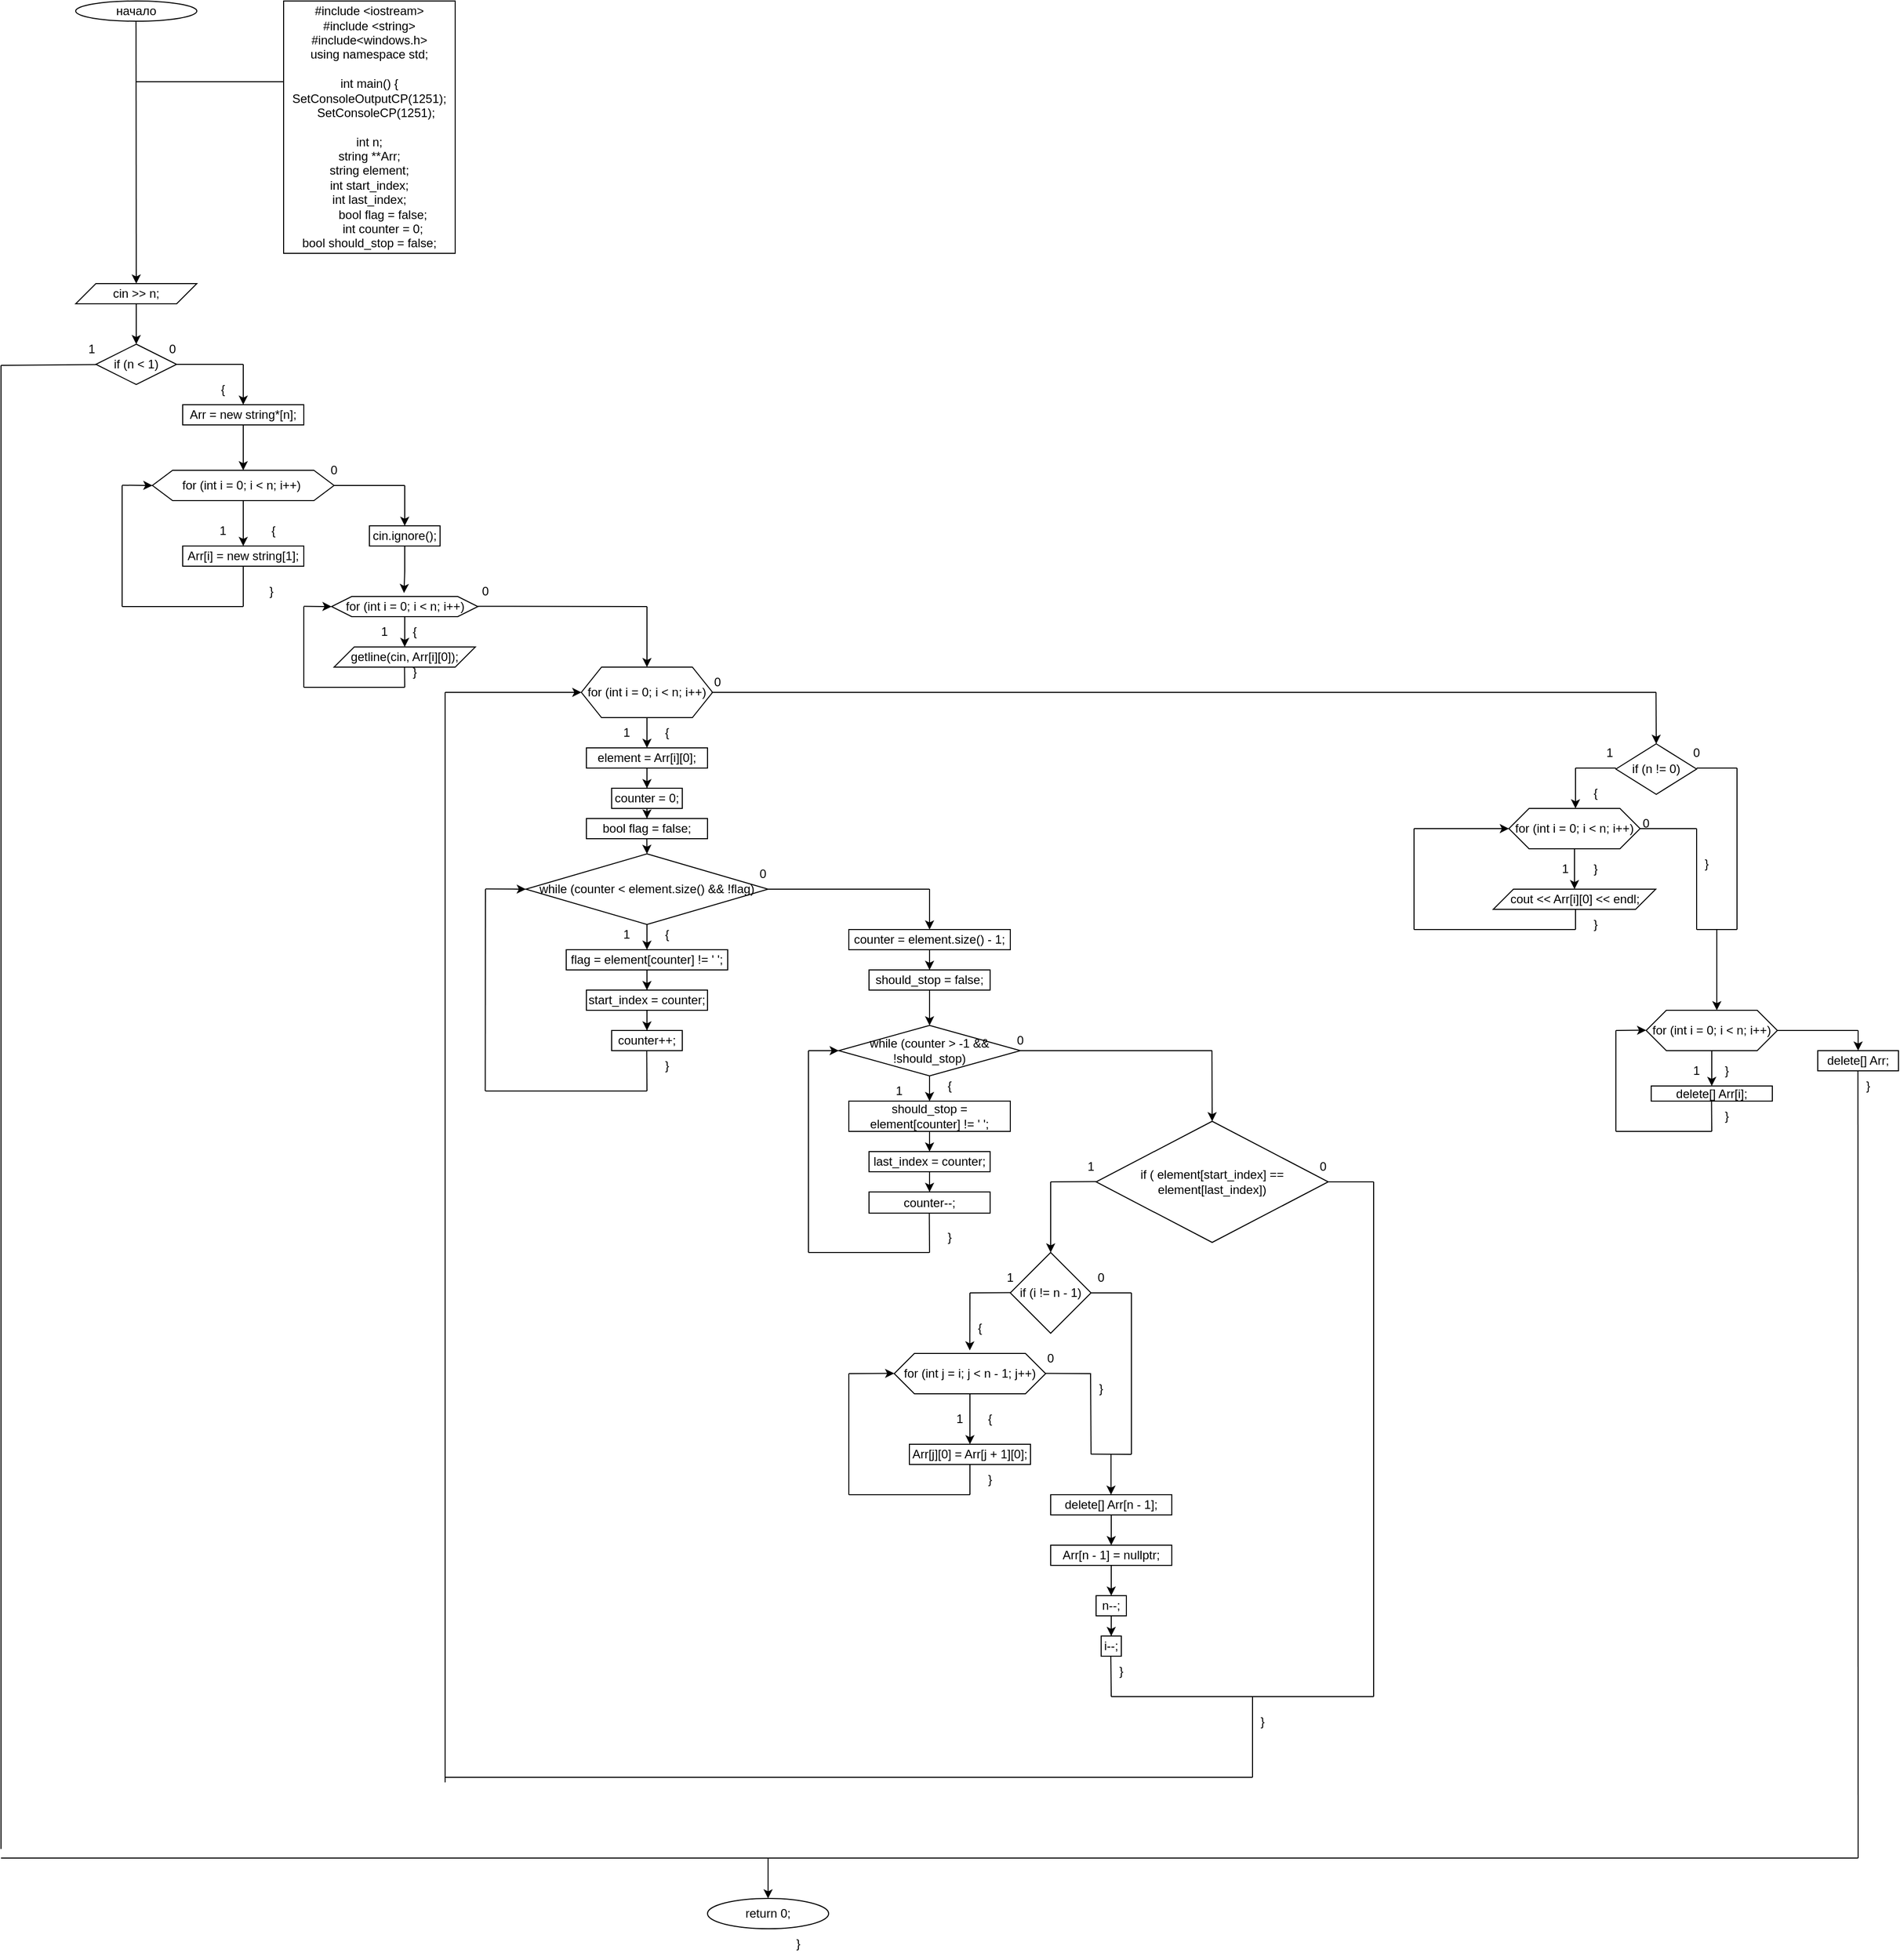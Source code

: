 <mxfile version="23.1.5" type="device">
  <diagram name="Страница — 1" id="buo7wMi1rAfchMM-G3wL">
    <mxGraphModel dx="1434" dy="844" grid="1" gridSize="10" guides="1" tooltips="1" connect="1" arrows="1" fold="1" page="1" pageScale="1" pageWidth="827" pageHeight="1169" math="0" shadow="0">
      <root>
        <mxCell id="0" />
        <mxCell id="1" parent="0" />
        <mxCell id="gEfofvjZ3SX51S0TMgXY-1" value="начало" style="ellipse;whiteSpace=wrap;html=1;" parent="1" vertex="1">
          <mxGeometry x="354" width="120" height="20" as="geometry" />
        </mxCell>
        <mxCell id="gEfofvjZ3SX51S0TMgXY-3" value="" style="endArrow=none;html=1;rounded=0;" parent="1" edge="1">
          <mxGeometry width="50" height="50" relative="1" as="geometry">
            <mxPoint x="414" y="80" as="sourcePoint" />
            <mxPoint x="560" y="80" as="targetPoint" />
          </mxGeometry>
        </mxCell>
        <mxCell id="gEfofvjZ3SX51S0TMgXY-4" value="&lt;div&gt;#include &amp;lt;iostream&amp;gt;&lt;/div&gt;&lt;div&gt;#include &amp;lt;string&amp;gt;&lt;/div&gt;&lt;div&gt;#include&amp;lt;windows.h&amp;gt;&lt;/div&gt;&lt;div&gt;using namespace std;&lt;/div&gt;&lt;div&gt;&lt;br&gt;&lt;/div&gt;&lt;div&gt;&lt;div&gt;int main()&amp;nbsp;&lt;span style=&quot;background-color: initial;&quot;&gt;{&lt;/span&gt;&lt;/div&gt;&lt;/div&gt;&lt;div&gt;&lt;span style=&quot;background-color: initial;&quot;&gt;&lt;div&gt;SetConsoleOutputCP(1251);&lt;/div&gt;&lt;div&gt;&lt;span style=&quot;&quot;&gt;&amp;nbsp;&amp;nbsp;&amp;nbsp;&amp;nbsp;&lt;/span&gt;SetConsoleCP(1251);&lt;/div&gt;&lt;div&gt;&lt;br&gt;&lt;/div&gt;&lt;div&gt;int n;&lt;br&gt;&lt;/div&gt;&lt;div&gt;string **Arr;&lt;br&gt;&lt;/div&gt;&lt;div&gt;string element;&lt;br&gt;&lt;div&gt;int start_index;&lt;/div&gt;&lt;div&gt;int last_index;&lt;span style=&quot;&quot;&gt;&lt;/span&gt;&lt;/div&gt;&lt;div&gt;&lt;span style=&quot;&quot;&gt;&lt;span style=&quot;&quot;&gt;&lt;span style=&quot;&quot;&gt;&amp;nbsp;&amp;nbsp;&amp;nbsp;&amp;nbsp;&lt;/span&gt;&lt;span style=&quot;&quot;&gt;&amp;nbsp;&amp;nbsp;&amp;nbsp;&amp;nbsp;&lt;/span&gt;&lt;/span&gt;bool flag = false;&lt;/span&gt;&lt;/div&gt;&lt;div&gt;&lt;span style=&quot;&quot;&gt;&lt;span style=&quot;&quot;&gt;&lt;span style=&quot;&quot;&gt;&amp;nbsp;&amp;nbsp;&amp;nbsp;&amp;nbsp;&lt;/span&gt;&lt;span style=&quot;&quot;&gt;&amp;nbsp;&amp;nbsp;&amp;nbsp;&amp;nbsp;&lt;/span&gt;&lt;/span&gt;int counter = 0;&lt;br&gt;bool should_stop = false;&lt;br&gt;&lt;/span&gt;&lt;/div&gt;&lt;/div&gt;&lt;/span&gt;&lt;/div&gt;" style="rounded=0;whiteSpace=wrap;html=1;" parent="1" vertex="1">
          <mxGeometry x="560" width="170" height="250" as="geometry" />
        </mxCell>
        <mxCell id="gEfofvjZ3SX51S0TMgXY-5" value="" style="endArrow=classic;html=1;rounded=0;" parent="1" edge="1">
          <mxGeometry width="50" height="50" relative="1" as="geometry">
            <mxPoint x="413.76" y="20" as="sourcePoint" />
            <mxPoint x="414" y="280" as="targetPoint" />
          </mxGeometry>
        </mxCell>
        <mxCell id="gEfofvjZ3SX51S0TMgXY-8" style="edgeStyle=orthogonalEdgeStyle;rounded=0;orthogonalLoop=1;jettySize=auto;html=1;entryX=0.5;entryY=0;entryDx=0;entryDy=0;" parent="1" source="gEfofvjZ3SX51S0TMgXY-6" target="gEfofvjZ3SX51S0TMgXY-7" edge="1">
          <mxGeometry relative="1" as="geometry" />
        </mxCell>
        <mxCell id="gEfofvjZ3SX51S0TMgXY-6" value="cin &amp;gt;&amp;gt; n;" style="shape=parallelogram;perimeter=parallelogramPerimeter;whiteSpace=wrap;html=1;fixedSize=1;" parent="1" vertex="1">
          <mxGeometry x="354" y="280" width="120" height="20" as="geometry" />
        </mxCell>
        <mxCell id="gEfofvjZ3SX51S0TMgXY-7" value="if (n &amp;lt; 1)" style="rhombus;whiteSpace=wrap;html=1;" parent="1" vertex="1">
          <mxGeometry x="374" y="340" width="80" height="40" as="geometry" />
        </mxCell>
        <mxCell id="gEfofvjZ3SX51S0TMgXY-9" value="" style="endArrow=none;html=1;rounded=0;" parent="1" edge="1">
          <mxGeometry width="50" height="50" relative="1" as="geometry">
            <mxPoint x="454" y="360" as="sourcePoint" />
            <mxPoint x="520" y="360" as="targetPoint" />
          </mxGeometry>
        </mxCell>
        <mxCell id="gEfofvjZ3SX51S0TMgXY-10" value="" style="endArrow=classic;html=1;rounded=0;" parent="1" edge="1">
          <mxGeometry width="50" height="50" relative="1" as="geometry">
            <mxPoint x="520" y="360" as="sourcePoint" />
            <mxPoint x="520" y="400" as="targetPoint" />
          </mxGeometry>
        </mxCell>
        <mxCell id="gEfofvjZ3SX51S0TMgXY-13" style="edgeStyle=orthogonalEdgeStyle;rounded=0;orthogonalLoop=1;jettySize=auto;html=1;entryX=0.5;entryY=0;entryDx=0;entryDy=0;" parent="1" source="gEfofvjZ3SX51S0TMgXY-11" target="gEfofvjZ3SX51S0TMgXY-12" edge="1">
          <mxGeometry relative="1" as="geometry" />
        </mxCell>
        <mxCell id="gEfofvjZ3SX51S0TMgXY-11" value="Arr = new string*[n];" style="rounded=0;whiteSpace=wrap;html=1;" parent="1" vertex="1">
          <mxGeometry x="460" y="400" width="120" height="20" as="geometry" />
        </mxCell>
        <mxCell id="gEfofvjZ3SX51S0TMgXY-15" style="edgeStyle=orthogonalEdgeStyle;rounded=0;orthogonalLoop=1;jettySize=auto;html=1;entryX=0.5;entryY=0;entryDx=0;entryDy=0;" parent="1" source="gEfofvjZ3SX51S0TMgXY-12" target="gEfofvjZ3SX51S0TMgXY-14" edge="1">
          <mxGeometry relative="1" as="geometry" />
        </mxCell>
        <mxCell id="gEfofvjZ3SX51S0TMgXY-12" value="&lt;div&gt;for (int i = 0; i &amp;lt; n; i++)&lt;span style=&quot;background-color: initial;&quot;&gt;&amp;nbsp;&lt;/span&gt;&lt;/div&gt;&lt;div&gt;&lt;span style=&quot;&quot;&gt;&lt;/span&gt;&lt;/div&gt;" style="shape=hexagon;perimeter=hexagonPerimeter2;whiteSpace=wrap;html=1;fixedSize=1;" parent="1" vertex="1">
          <mxGeometry x="430" y="465" width="180" height="30" as="geometry" />
        </mxCell>
        <mxCell id="gEfofvjZ3SX51S0TMgXY-14" value="Arr[i] = new string[1];" style="rounded=0;whiteSpace=wrap;html=1;" parent="1" vertex="1">
          <mxGeometry x="460" y="540" width="120" height="20" as="geometry" />
        </mxCell>
        <mxCell id="gEfofvjZ3SX51S0TMgXY-16" value="1" style="text;html=1;align=center;verticalAlign=middle;whiteSpace=wrap;rounded=0;" parent="1" vertex="1">
          <mxGeometry x="470" y="510" width="60" height="30" as="geometry" />
        </mxCell>
        <mxCell id="gEfofvjZ3SX51S0TMgXY-17" value="{" style="text;html=1;align=center;verticalAlign=middle;whiteSpace=wrap;rounded=0;" parent="1" vertex="1">
          <mxGeometry x="520" y="510" width="60" height="30" as="geometry" />
        </mxCell>
        <mxCell id="gEfofvjZ3SX51S0TMgXY-18" value="" style="endArrow=none;html=1;rounded=0;" parent="1" edge="1">
          <mxGeometry width="50" height="50" relative="1" as="geometry">
            <mxPoint x="520" y="600" as="sourcePoint" />
            <mxPoint x="520" y="560" as="targetPoint" />
          </mxGeometry>
        </mxCell>
        <mxCell id="gEfofvjZ3SX51S0TMgXY-19" value="" style="endArrow=none;html=1;rounded=0;" parent="1" edge="1">
          <mxGeometry width="50" height="50" relative="1" as="geometry">
            <mxPoint x="400" y="600" as="sourcePoint" />
            <mxPoint x="520" y="600" as="targetPoint" />
          </mxGeometry>
        </mxCell>
        <mxCell id="gEfofvjZ3SX51S0TMgXY-20" value="" style="endArrow=none;html=1;rounded=0;" parent="1" edge="1">
          <mxGeometry width="50" height="50" relative="1" as="geometry">
            <mxPoint x="400" y="600" as="sourcePoint" />
            <mxPoint x="400" y="480" as="targetPoint" />
          </mxGeometry>
        </mxCell>
        <mxCell id="gEfofvjZ3SX51S0TMgXY-21" value="" style="endArrow=classic;html=1;rounded=0;" parent="1" edge="1">
          <mxGeometry width="50" height="50" relative="1" as="geometry">
            <mxPoint x="400" y="479.76" as="sourcePoint" />
            <mxPoint x="430" y="480" as="targetPoint" />
          </mxGeometry>
        </mxCell>
        <mxCell id="gEfofvjZ3SX51S0TMgXY-22" value="}" style="text;strokeColor=none;fillColor=none;align=left;verticalAlign=middle;spacingLeft=4;spacingRight=4;overflow=hidden;points=[[0,0.5],[1,0.5]];portConstraint=eastwest;rotatable=0;whiteSpace=wrap;html=1;" parent="1" vertex="1">
          <mxGeometry x="540" y="570" width="80" height="30" as="geometry" />
        </mxCell>
        <mxCell id="gEfofvjZ3SX51S0TMgXY-23" value="" style="endArrow=none;html=1;rounded=0;" parent="1" edge="1">
          <mxGeometry width="50" height="50" relative="1" as="geometry">
            <mxPoint x="610" y="480" as="sourcePoint" />
            <mxPoint x="680" y="480" as="targetPoint" />
          </mxGeometry>
        </mxCell>
        <mxCell id="gEfofvjZ3SX51S0TMgXY-24" value="0" style="text;html=1;align=center;verticalAlign=middle;whiteSpace=wrap;rounded=0;" parent="1" vertex="1">
          <mxGeometry x="580" y="450" width="60" height="30" as="geometry" />
        </mxCell>
        <mxCell id="gEfofvjZ3SX51S0TMgXY-25" value="" style="endArrow=classic;html=1;rounded=0;" parent="1" edge="1">
          <mxGeometry width="50" height="50" relative="1" as="geometry">
            <mxPoint x="680" y="480" as="sourcePoint" />
            <mxPoint x="680" y="520" as="targetPoint" />
          </mxGeometry>
        </mxCell>
        <mxCell id="gEfofvjZ3SX51S0TMgXY-28" value="cin.ignore();" style="rounded=0;whiteSpace=wrap;html=1;" parent="1" vertex="1">
          <mxGeometry x="645" y="520" width="70" height="20" as="geometry" />
        </mxCell>
        <mxCell id="gEfofvjZ3SX51S0TMgXY-35" style="edgeStyle=orthogonalEdgeStyle;rounded=0;orthogonalLoop=1;jettySize=auto;html=1;entryX=0.5;entryY=0;entryDx=0;entryDy=0;" parent="1" source="gEfofvjZ3SX51S0TMgXY-30" target="gEfofvjZ3SX51S0TMgXY-33" edge="1">
          <mxGeometry relative="1" as="geometry" />
        </mxCell>
        <mxCell id="gEfofvjZ3SX51S0TMgXY-30" value="for (int i = 0; i &amp;lt; n; i++)" style="shape=hexagon;perimeter=hexagonPerimeter2;whiteSpace=wrap;html=1;fixedSize=1;" parent="1" vertex="1">
          <mxGeometry x="607.5" y="590" width="145" height="20" as="geometry" />
        </mxCell>
        <mxCell id="gEfofvjZ3SX51S0TMgXY-32" style="edgeStyle=orthogonalEdgeStyle;rounded=0;orthogonalLoop=1;jettySize=auto;html=1;entryX=0.495;entryY=-0.171;entryDx=0;entryDy=0;entryPerimeter=0;" parent="1" source="gEfofvjZ3SX51S0TMgXY-28" target="gEfofvjZ3SX51S0TMgXY-30" edge="1">
          <mxGeometry relative="1" as="geometry" />
        </mxCell>
        <mxCell id="gEfofvjZ3SX51S0TMgXY-33" value="getline(cin, Arr[i][0]);" style="shape=parallelogram;perimeter=parallelogramPerimeter;whiteSpace=wrap;html=1;fixedSize=1;" parent="1" vertex="1">
          <mxGeometry x="610" y="640" width="140" height="20" as="geometry" />
        </mxCell>
        <mxCell id="gEfofvjZ3SX51S0TMgXY-37" value="" style="endArrow=none;html=1;rounded=0;" parent="1" edge="1">
          <mxGeometry width="50" height="50" relative="1" as="geometry">
            <mxPoint x="580" y="680" as="sourcePoint" />
            <mxPoint x="580" y="600" as="targetPoint" />
          </mxGeometry>
        </mxCell>
        <mxCell id="gEfofvjZ3SX51S0TMgXY-38" value="" style="endArrow=classic;html=1;rounded=0;entryX=0;entryY=0.5;entryDx=0;entryDy=0;" parent="1" target="gEfofvjZ3SX51S0TMgXY-30" edge="1">
          <mxGeometry width="50" height="50" relative="1" as="geometry">
            <mxPoint x="580" y="599.76" as="sourcePoint" />
            <mxPoint x="630" y="599.76" as="targetPoint" />
          </mxGeometry>
        </mxCell>
        <mxCell id="gEfofvjZ3SX51S0TMgXY-39" value="" style="endArrow=none;html=1;rounded=0;" parent="1" edge="1">
          <mxGeometry width="50" height="50" relative="1" as="geometry">
            <mxPoint x="680" y="680" as="sourcePoint" />
            <mxPoint x="679.76" y="660" as="targetPoint" />
          </mxGeometry>
        </mxCell>
        <mxCell id="gEfofvjZ3SX51S0TMgXY-40" value="" style="endArrow=none;html=1;rounded=0;" parent="1" edge="1">
          <mxGeometry width="50" height="50" relative="1" as="geometry">
            <mxPoint x="580" y="680" as="sourcePoint" />
            <mxPoint x="680" y="680" as="targetPoint" />
          </mxGeometry>
        </mxCell>
        <mxCell id="gEfofvjZ3SX51S0TMgXY-41" value="1" style="text;html=1;align=center;verticalAlign=middle;whiteSpace=wrap;rounded=0;" parent="1" vertex="1">
          <mxGeometry x="630" y="610" width="60" height="30" as="geometry" />
        </mxCell>
        <mxCell id="gEfofvjZ3SX51S0TMgXY-42" value="{" style="text;html=1;align=center;verticalAlign=middle;whiteSpace=wrap;rounded=0;" parent="1" vertex="1">
          <mxGeometry x="660" y="610" width="60" height="30" as="geometry" />
        </mxCell>
        <mxCell id="gEfofvjZ3SX51S0TMgXY-43" value="}" style="text;html=1;align=center;verticalAlign=middle;whiteSpace=wrap;rounded=0;" parent="1" vertex="1">
          <mxGeometry x="665" y="650" width="50" height="30" as="geometry" />
        </mxCell>
        <mxCell id="gEfofvjZ3SX51S0TMgXY-44" value="" style="endArrow=none;html=1;rounded=0;" parent="1" edge="1">
          <mxGeometry width="50" height="50" relative="1" as="geometry">
            <mxPoint x="752.5" y="599.76" as="sourcePoint" />
            <mxPoint x="920" y="600" as="targetPoint" />
          </mxGeometry>
        </mxCell>
        <mxCell id="gEfofvjZ3SX51S0TMgXY-45" value="0" style="text;html=1;align=center;verticalAlign=middle;whiteSpace=wrap;rounded=0;" parent="1" vertex="1">
          <mxGeometry x="730" y="570" width="60" height="30" as="geometry" />
        </mxCell>
        <mxCell id="gEfofvjZ3SX51S0TMgXY-46" value="" style="endArrow=classic;html=1;rounded=0;entryX=0.5;entryY=0;entryDx=0;entryDy=0;" parent="1" target="gEfofvjZ3SX51S0TMgXY-47" edge="1">
          <mxGeometry width="50" height="50" relative="1" as="geometry">
            <mxPoint x="920" y="600" as="sourcePoint" />
            <mxPoint x="920" y="640" as="targetPoint" />
          </mxGeometry>
        </mxCell>
        <mxCell id="gEfofvjZ3SX51S0TMgXY-49" style="edgeStyle=orthogonalEdgeStyle;rounded=0;orthogonalLoop=1;jettySize=auto;html=1;entryX=0.5;entryY=0;entryDx=0;entryDy=0;" parent="1" source="gEfofvjZ3SX51S0TMgXY-47" target="gEfofvjZ3SX51S0TMgXY-48" edge="1">
          <mxGeometry relative="1" as="geometry" />
        </mxCell>
        <mxCell id="gEfofvjZ3SX51S0TMgXY-47" value="for (int i = 0; i &amp;lt; n; i++)" style="shape=hexagon;perimeter=hexagonPerimeter2;whiteSpace=wrap;html=1;fixedSize=1;" parent="1" vertex="1">
          <mxGeometry x="855" y="660" width="130" height="50" as="geometry" />
        </mxCell>
        <mxCell id="gEfofvjZ3SX51S0TMgXY-51" style="edgeStyle=orthogonalEdgeStyle;rounded=0;orthogonalLoop=1;jettySize=auto;html=1;entryX=0.5;entryY=0;entryDx=0;entryDy=0;" parent="1" source="gEfofvjZ3SX51S0TMgXY-48" target="gEfofvjZ3SX51S0TMgXY-50" edge="1">
          <mxGeometry relative="1" as="geometry" />
        </mxCell>
        <mxCell id="gEfofvjZ3SX51S0TMgXY-48" value="element = Arr[i][0];" style="rounded=0;whiteSpace=wrap;html=1;" parent="1" vertex="1">
          <mxGeometry x="860" y="740" width="120" height="20" as="geometry" />
        </mxCell>
        <mxCell id="gEfofvjZ3SX51S0TMgXY-149" style="edgeStyle=orthogonalEdgeStyle;rounded=0;orthogonalLoop=1;jettySize=auto;html=1;entryX=0.5;entryY=0;entryDx=0;entryDy=0;" parent="1" source="gEfofvjZ3SX51S0TMgXY-50" target="gEfofvjZ3SX51S0TMgXY-148" edge="1">
          <mxGeometry relative="1" as="geometry" />
        </mxCell>
        <mxCell id="gEfofvjZ3SX51S0TMgXY-50" value="counter = 0;" style="rounded=0;whiteSpace=wrap;html=1;" parent="1" vertex="1">
          <mxGeometry x="885" y="780" width="70" height="20" as="geometry" />
        </mxCell>
        <mxCell id="gEfofvjZ3SX51S0TMgXY-55" style="edgeStyle=orthogonalEdgeStyle;rounded=0;orthogonalLoop=1;jettySize=auto;html=1;entryX=0.5;entryY=0;entryDx=0;entryDy=0;" parent="1" source="gEfofvjZ3SX51S0TMgXY-52" target="gEfofvjZ3SX51S0TMgXY-54" edge="1">
          <mxGeometry relative="1" as="geometry" />
        </mxCell>
        <mxCell id="gEfofvjZ3SX51S0TMgXY-52" value="while (counter &amp;lt; element.size() &amp;amp;&amp;amp; !flag)" style="rhombus;whiteSpace=wrap;html=1;" parent="1" vertex="1">
          <mxGeometry x="800" y="845" width="240" height="70" as="geometry" />
        </mxCell>
        <mxCell id="gEfofvjZ3SX51S0TMgXY-57" style="edgeStyle=orthogonalEdgeStyle;rounded=0;orthogonalLoop=1;jettySize=auto;html=1;entryX=0.5;entryY=0;entryDx=0;entryDy=0;" parent="1" source="gEfofvjZ3SX51S0TMgXY-54" target="gEfofvjZ3SX51S0TMgXY-56" edge="1">
          <mxGeometry relative="1" as="geometry" />
        </mxCell>
        <mxCell id="gEfofvjZ3SX51S0TMgXY-54" value="flag = element[counter] != &#39; &#39;;" style="rounded=0;whiteSpace=wrap;html=1;" parent="1" vertex="1">
          <mxGeometry x="840" y="940" width="160" height="20" as="geometry" />
        </mxCell>
        <mxCell id="gEfofvjZ3SX51S0TMgXY-59" style="edgeStyle=orthogonalEdgeStyle;rounded=0;orthogonalLoop=1;jettySize=auto;html=1;entryX=0.5;entryY=0;entryDx=0;entryDy=0;" parent="1" source="gEfofvjZ3SX51S0TMgXY-56" target="gEfofvjZ3SX51S0TMgXY-58" edge="1">
          <mxGeometry relative="1" as="geometry" />
        </mxCell>
        <mxCell id="gEfofvjZ3SX51S0TMgXY-56" value="start_index = counter;" style="rounded=0;whiteSpace=wrap;html=1;" parent="1" vertex="1">
          <mxGeometry x="860" y="980" width="120" height="20" as="geometry" />
        </mxCell>
        <mxCell id="gEfofvjZ3SX51S0TMgXY-58" value="counter++;" style="rounded=0;whiteSpace=wrap;html=1;" parent="1" vertex="1">
          <mxGeometry x="885" y="1020" width="70" height="20" as="geometry" />
        </mxCell>
        <mxCell id="gEfofvjZ3SX51S0TMgXY-60" value="" style="endArrow=none;html=1;rounded=0;" parent="1" edge="1">
          <mxGeometry width="50" height="50" relative="1" as="geometry">
            <mxPoint x="920" y="1080" as="sourcePoint" />
            <mxPoint x="919.76" y="1040" as="targetPoint" />
          </mxGeometry>
        </mxCell>
        <mxCell id="gEfofvjZ3SX51S0TMgXY-61" value="" style="endArrow=none;html=1;rounded=0;" parent="1" edge="1">
          <mxGeometry width="50" height="50" relative="1" as="geometry">
            <mxPoint x="760" y="1080" as="sourcePoint" />
            <mxPoint x="920" y="1080" as="targetPoint" />
          </mxGeometry>
        </mxCell>
        <mxCell id="gEfofvjZ3SX51S0TMgXY-62" value="" style="endArrow=none;html=1;rounded=0;" parent="1" edge="1">
          <mxGeometry width="50" height="50" relative="1" as="geometry">
            <mxPoint x="759.76" y="1080" as="sourcePoint" />
            <mxPoint x="760" y="880" as="targetPoint" />
          </mxGeometry>
        </mxCell>
        <mxCell id="gEfofvjZ3SX51S0TMgXY-63" value="" style="endArrow=classic;html=1;rounded=0;" parent="1" edge="1">
          <mxGeometry width="50" height="50" relative="1" as="geometry">
            <mxPoint x="760" y="879.76" as="sourcePoint" />
            <mxPoint x="800" y="880" as="targetPoint" />
          </mxGeometry>
        </mxCell>
        <mxCell id="gEfofvjZ3SX51S0TMgXY-64" value="1" style="text;html=1;align=center;verticalAlign=middle;whiteSpace=wrap;rounded=0;" parent="1" vertex="1">
          <mxGeometry x="870" y="910" width="60" height="30" as="geometry" />
        </mxCell>
        <mxCell id="gEfofvjZ3SX51S0TMgXY-65" value="{" style="text;html=1;align=center;verticalAlign=middle;whiteSpace=wrap;rounded=0;" parent="1" vertex="1">
          <mxGeometry x="910" y="910" width="60" height="30" as="geometry" />
        </mxCell>
        <mxCell id="gEfofvjZ3SX51S0TMgXY-66" value="}" style="text;html=1;align=center;verticalAlign=middle;whiteSpace=wrap;rounded=0;" parent="1" vertex="1">
          <mxGeometry x="910" y="1040" width="60" height="30" as="geometry" />
        </mxCell>
        <mxCell id="gEfofvjZ3SX51S0TMgXY-67" value="" style="endArrow=none;html=1;rounded=0;" parent="1" edge="1">
          <mxGeometry width="50" height="50" relative="1" as="geometry">
            <mxPoint x="1040" y="880" as="sourcePoint" />
            <mxPoint x="1200" y="880" as="targetPoint" />
          </mxGeometry>
        </mxCell>
        <mxCell id="gEfofvjZ3SX51S0TMgXY-68" value="0" style="text;html=1;align=center;verticalAlign=middle;whiteSpace=wrap;rounded=0;" parent="1" vertex="1">
          <mxGeometry x="1010" y="850" width="50" height="30" as="geometry" />
        </mxCell>
        <mxCell id="gEfofvjZ3SX51S0TMgXY-69" value="" style="endArrow=classic;html=1;rounded=0;" parent="1" edge="1">
          <mxGeometry width="50" height="50" relative="1" as="geometry">
            <mxPoint x="1200" y="880" as="sourcePoint" />
            <mxPoint x="1200" y="920" as="targetPoint" />
          </mxGeometry>
        </mxCell>
        <mxCell id="gEfofvjZ3SX51S0TMgXY-72" style="edgeStyle=orthogonalEdgeStyle;rounded=0;orthogonalLoop=1;jettySize=auto;html=1;entryX=0.5;entryY=0;entryDx=0;entryDy=0;" parent="1" source="gEfofvjZ3SX51S0TMgXY-70" target="gEfofvjZ3SX51S0TMgXY-71" edge="1">
          <mxGeometry relative="1" as="geometry" />
        </mxCell>
        <mxCell id="gEfofvjZ3SX51S0TMgXY-70" value="counter = element.size() - 1;" style="rounded=0;whiteSpace=wrap;html=1;" parent="1" vertex="1">
          <mxGeometry x="1120" y="920" width="160" height="20" as="geometry" />
        </mxCell>
        <mxCell id="gEfofvjZ3SX51S0TMgXY-74" style="edgeStyle=orthogonalEdgeStyle;rounded=0;orthogonalLoop=1;jettySize=auto;html=1;entryX=0.5;entryY=0;entryDx=0;entryDy=0;" parent="1" source="gEfofvjZ3SX51S0TMgXY-71" target="gEfofvjZ3SX51S0TMgXY-73" edge="1">
          <mxGeometry relative="1" as="geometry" />
        </mxCell>
        <mxCell id="gEfofvjZ3SX51S0TMgXY-71" value="should_stop = false;" style="rounded=0;whiteSpace=wrap;html=1;" parent="1" vertex="1">
          <mxGeometry x="1140" y="960" width="120" height="20" as="geometry" />
        </mxCell>
        <mxCell id="gEfofvjZ3SX51S0TMgXY-76" style="edgeStyle=orthogonalEdgeStyle;rounded=0;orthogonalLoop=1;jettySize=auto;html=1;entryX=0.5;entryY=0;entryDx=0;entryDy=0;" parent="1" source="gEfofvjZ3SX51S0TMgXY-73" target="gEfofvjZ3SX51S0TMgXY-75" edge="1">
          <mxGeometry relative="1" as="geometry" />
        </mxCell>
        <mxCell id="gEfofvjZ3SX51S0TMgXY-73" value="while (counter &amp;gt; -1 &amp;amp;&amp;amp; !should_stop)" style="rhombus;whiteSpace=wrap;html=1;" parent="1" vertex="1">
          <mxGeometry x="1110" y="1015" width="180" height="50" as="geometry" />
        </mxCell>
        <mxCell id="gEfofvjZ3SX51S0TMgXY-78" style="edgeStyle=orthogonalEdgeStyle;rounded=0;orthogonalLoop=1;jettySize=auto;html=1;entryX=0.5;entryY=0;entryDx=0;entryDy=0;" parent="1" source="gEfofvjZ3SX51S0TMgXY-75" target="gEfofvjZ3SX51S0TMgXY-77" edge="1">
          <mxGeometry relative="1" as="geometry" />
        </mxCell>
        <mxCell id="gEfofvjZ3SX51S0TMgXY-75" value="should_stop = element[counter] != &#39; &#39;;" style="rounded=0;whiteSpace=wrap;html=1;" parent="1" vertex="1">
          <mxGeometry x="1120" y="1090" width="160" height="30" as="geometry" />
        </mxCell>
        <mxCell id="gEfofvjZ3SX51S0TMgXY-80" style="edgeStyle=orthogonalEdgeStyle;rounded=0;orthogonalLoop=1;jettySize=auto;html=1;entryX=0.5;entryY=0;entryDx=0;entryDy=0;" parent="1" source="gEfofvjZ3SX51S0TMgXY-77" target="gEfofvjZ3SX51S0TMgXY-79" edge="1">
          <mxGeometry relative="1" as="geometry" />
        </mxCell>
        <mxCell id="gEfofvjZ3SX51S0TMgXY-77" value="last_index = counter;" style="rounded=0;whiteSpace=wrap;html=1;" parent="1" vertex="1">
          <mxGeometry x="1140" y="1140" width="120" height="20" as="geometry" />
        </mxCell>
        <mxCell id="gEfofvjZ3SX51S0TMgXY-79" value="counter--;" style="rounded=0;whiteSpace=wrap;html=1;" parent="1" vertex="1">
          <mxGeometry x="1140" y="1180" width="120" height="21" as="geometry" />
        </mxCell>
        <mxCell id="gEfofvjZ3SX51S0TMgXY-81" value="" style="endArrow=none;html=1;rounded=0;" parent="1" edge="1">
          <mxGeometry width="50" height="50" relative="1" as="geometry">
            <mxPoint x="1200" y="1240" as="sourcePoint" />
            <mxPoint x="1199.76" y="1201" as="targetPoint" />
          </mxGeometry>
        </mxCell>
        <mxCell id="gEfofvjZ3SX51S0TMgXY-82" value="" style="endArrow=none;html=1;rounded=0;" parent="1" edge="1">
          <mxGeometry width="50" height="50" relative="1" as="geometry">
            <mxPoint x="1080" y="1240" as="sourcePoint" />
            <mxPoint x="1200" y="1240" as="targetPoint" />
          </mxGeometry>
        </mxCell>
        <mxCell id="gEfofvjZ3SX51S0TMgXY-85" value="" style="endArrow=none;html=1;rounded=0;" parent="1" edge="1">
          <mxGeometry width="50" height="50" relative="1" as="geometry">
            <mxPoint x="1080" y="1240" as="sourcePoint" />
            <mxPoint x="1080" y="1040" as="targetPoint" />
          </mxGeometry>
        </mxCell>
        <mxCell id="gEfofvjZ3SX51S0TMgXY-86" value="" style="endArrow=classic;html=1;rounded=0;" parent="1" edge="1">
          <mxGeometry width="50" height="50" relative="1" as="geometry">
            <mxPoint x="1080" y="1040" as="sourcePoint" />
            <mxPoint x="1110" y="1040" as="targetPoint" />
          </mxGeometry>
        </mxCell>
        <mxCell id="gEfofvjZ3SX51S0TMgXY-87" value="1" style="text;html=1;align=center;verticalAlign=middle;whiteSpace=wrap;rounded=0;" parent="1" vertex="1">
          <mxGeometry x="1140" y="1065" width="60" height="30" as="geometry" />
        </mxCell>
        <mxCell id="gEfofvjZ3SX51S0TMgXY-88" value="{" style="text;html=1;align=center;verticalAlign=middle;whiteSpace=wrap;rounded=0;" parent="1" vertex="1">
          <mxGeometry x="1190" y="1060" width="60" height="30" as="geometry" />
        </mxCell>
        <mxCell id="gEfofvjZ3SX51S0TMgXY-89" value="}" style="text;html=1;align=center;verticalAlign=middle;whiteSpace=wrap;rounded=0;" parent="1" vertex="1">
          <mxGeometry x="1190" y="1210" width="60" height="30" as="geometry" />
        </mxCell>
        <mxCell id="gEfofvjZ3SX51S0TMgXY-90" value="" style="endArrow=none;html=1;rounded=0;" parent="1" edge="1">
          <mxGeometry width="50" height="50" relative="1" as="geometry">
            <mxPoint x="1290" y="1040" as="sourcePoint" />
            <mxPoint x="1480" y="1040" as="targetPoint" />
          </mxGeometry>
        </mxCell>
        <mxCell id="gEfofvjZ3SX51S0TMgXY-91" value="0" style="text;html=1;align=center;verticalAlign=middle;whiteSpace=wrap;rounded=0;" parent="1" vertex="1">
          <mxGeometry x="1260" y="1015" width="60" height="30" as="geometry" />
        </mxCell>
        <mxCell id="gEfofvjZ3SX51S0TMgXY-93" value="if ( element[start_index] == element[last_index])" style="rhombus;whiteSpace=wrap;html=1;" parent="1" vertex="1">
          <mxGeometry x="1365" y="1110" width="230" height="120" as="geometry" />
        </mxCell>
        <mxCell id="gEfofvjZ3SX51S0TMgXY-94" value="" style="endArrow=classic;html=1;rounded=0;entryX=0.5;entryY=0;entryDx=0;entryDy=0;" parent="1" target="gEfofvjZ3SX51S0TMgXY-93" edge="1">
          <mxGeometry width="50" height="50" relative="1" as="geometry">
            <mxPoint x="1479.76" y="1040" as="sourcePoint" />
            <mxPoint x="1479.76" y="1080" as="targetPoint" />
          </mxGeometry>
        </mxCell>
        <mxCell id="gEfofvjZ3SX51S0TMgXY-95" value="" style="endArrow=none;html=1;rounded=0;" parent="1" edge="1">
          <mxGeometry width="50" height="50" relative="1" as="geometry">
            <mxPoint x="1320" y="1170" as="sourcePoint" />
            <mxPoint x="1365" y="1169.76" as="targetPoint" />
          </mxGeometry>
        </mxCell>
        <mxCell id="gEfofvjZ3SX51S0TMgXY-96" value="1" style="text;html=1;align=center;verticalAlign=middle;whiteSpace=wrap;rounded=0;" parent="1" vertex="1">
          <mxGeometry x="1330" y="1140" width="60" height="30" as="geometry" />
        </mxCell>
        <mxCell id="gEfofvjZ3SX51S0TMgXY-97" value="" style="endArrow=classic;html=1;rounded=0;" parent="1" edge="1">
          <mxGeometry width="50" height="50" relative="1" as="geometry">
            <mxPoint x="1320" y="1170" as="sourcePoint" />
            <mxPoint x="1320" y="1240" as="targetPoint" />
          </mxGeometry>
        </mxCell>
        <mxCell id="gEfofvjZ3SX51S0TMgXY-98" value="if (i != n - 1)" style="rhombus;whiteSpace=wrap;html=1;" parent="1" vertex="1">
          <mxGeometry x="1280" y="1240" width="80" height="80" as="geometry" />
        </mxCell>
        <mxCell id="gEfofvjZ3SX51S0TMgXY-99" value="" style="endArrow=none;html=1;rounded=0;" parent="1" edge="1">
          <mxGeometry width="50" height="50" relative="1" as="geometry">
            <mxPoint x="1240" y="1280" as="sourcePoint" />
            <mxPoint x="1280" y="1279.76" as="targetPoint" />
          </mxGeometry>
        </mxCell>
        <mxCell id="gEfofvjZ3SX51S0TMgXY-100" value="" style="endArrow=classic;html=1;rounded=0;entryX=0.499;entryY=-0.074;entryDx=0;entryDy=0;entryPerimeter=0;" parent="1" target="gEfofvjZ3SX51S0TMgXY-101" edge="1">
          <mxGeometry width="50" height="50" relative="1" as="geometry">
            <mxPoint x="1240" y="1280" as="sourcePoint" />
            <mxPoint x="1240" y="1320" as="targetPoint" />
          </mxGeometry>
        </mxCell>
        <mxCell id="gEfofvjZ3SX51S0TMgXY-104" style="edgeStyle=orthogonalEdgeStyle;rounded=0;orthogonalLoop=1;jettySize=auto;html=1;entryX=0.5;entryY=0;entryDx=0;entryDy=0;" parent="1" source="gEfofvjZ3SX51S0TMgXY-101" target="gEfofvjZ3SX51S0TMgXY-103" edge="1">
          <mxGeometry relative="1" as="geometry" />
        </mxCell>
        <mxCell id="gEfofvjZ3SX51S0TMgXY-101" value="for (int j = i; j &amp;lt; n - 1; j++)" style="shape=hexagon;perimeter=hexagonPerimeter2;whiteSpace=wrap;html=1;fixedSize=1;" parent="1" vertex="1">
          <mxGeometry x="1165" y="1340" width="150" height="40" as="geometry" />
        </mxCell>
        <mxCell id="gEfofvjZ3SX51S0TMgXY-103" value="Arr[j][0] = Arr[j + 1][0];" style="rounded=0;whiteSpace=wrap;html=1;" parent="1" vertex="1">
          <mxGeometry x="1180" y="1430" width="120" height="20" as="geometry" />
        </mxCell>
        <mxCell id="gEfofvjZ3SX51S0TMgXY-105" value="" style="endArrow=none;html=1;rounded=0;" parent="1" edge="1">
          <mxGeometry width="50" height="50" relative="1" as="geometry">
            <mxPoint x="1120" y="1480" as="sourcePoint" />
            <mxPoint x="1240" y="1480" as="targetPoint" />
          </mxGeometry>
        </mxCell>
        <mxCell id="gEfofvjZ3SX51S0TMgXY-106" value="" style="endArrow=none;html=1;rounded=0;" parent="1" edge="1">
          <mxGeometry width="50" height="50" relative="1" as="geometry">
            <mxPoint x="1120" y="1480" as="sourcePoint" />
            <mxPoint x="1120" y="1360" as="targetPoint" />
          </mxGeometry>
        </mxCell>
        <mxCell id="gEfofvjZ3SX51S0TMgXY-107" value="" style="endArrow=classic;html=1;rounded=0;" parent="1" edge="1">
          <mxGeometry width="50" height="50" relative="1" as="geometry">
            <mxPoint x="1120" y="1360" as="sourcePoint" />
            <mxPoint x="1165" y="1359.76" as="targetPoint" />
          </mxGeometry>
        </mxCell>
        <mxCell id="gEfofvjZ3SX51S0TMgXY-108" value="1" style="text;html=1;align=center;verticalAlign=middle;whiteSpace=wrap;rounded=0;" parent="1" vertex="1">
          <mxGeometry x="1200" y="1390" width="60" height="30" as="geometry" />
        </mxCell>
        <mxCell id="gEfofvjZ3SX51S0TMgXY-109" value="{" style="text;html=1;align=center;verticalAlign=middle;whiteSpace=wrap;rounded=0;" parent="1" vertex="1">
          <mxGeometry x="1230" y="1390" width="60" height="30" as="geometry" />
        </mxCell>
        <mxCell id="gEfofvjZ3SX51S0TMgXY-110" value="" style="endArrow=none;html=1;rounded=0;" parent="1" edge="1">
          <mxGeometry width="50" height="50" relative="1" as="geometry">
            <mxPoint x="1240" y="1480" as="sourcePoint" />
            <mxPoint x="1240" y="1450" as="targetPoint" />
          </mxGeometry>
        </mxCell>
        <mxCell id="gEfofvjZ3SX51S0TMgXY-111" value="}" style="text;html=1;align=center;verticalAlign=middle;whiteSpace=wrap;rounded=0;" parent="1" vertex="1">
          <mxGeometry x="1230" y="1450" width="60" height="30" as="geometry" />
        </mxCell>
        <mxCell id="gEfofvjZ3SX51S0TMgXY-112" value="" style="endArrow=none;html=1;rounded=0;" parent="1" edge="1">
          <mxGeometry width="50" height="50" relative="1" as="geometry">
            <mxPoint x="1315" y="1359.76" as="sourcePoint" />
            <mxPoint x="1360" y="1360" as="targetPoint" />
          </mxGeometry>
        </mxCell>
        <mxCell id="gEfofvjZ3SX51S0TMgXY-113" value="" style="endArrow=none;html=1;rounded=0;" parent="1" edge="1">
          <mxGeometry width="50" height="50" relative="1" as="geometry">
            <mxPoint x="1360" y="1440" as="sourcePoint" />
            <mxPoint x="1359.52" y="1360" as="targetPoint" />
          </mxGeometry>
        </mxCell>
        <mxCell id="gEfofvjZ3SX51S0TMgXY-114" value="}" style="text;html=1;align=center;verticalAlign=middle;whiteSpace=wrap;rounded=0;" parent="1" vertex="1">
          <mxGeometry x="1340" y="1360" width="60" height="30" as="geometry" />
        </mxCell>
        <mxCell id="gEfofvjZ3SX51S0TMgXY-115" value="1" style="text;html=1;align=center;verticalAlign=middle;whiteSpace=wrap;rounded=0;" parent="1" vertex="1">
          <mxGeometry x="1250" y="1250" width="60" height="30" as="geometry" />
        </mxCell>
        <mxCell id="gEfofvjZ3SX51S0TMgXY-116" value="{" style="text;html=1;align=center;verticalAlign=middle;whiteSpace=wrap;rounded=0;" parent="1" vertex="1">
          <mxGeometry x="1220" y="1300" width="60" height="30" as="geometry" />
        </mxCell>
        <mxCell id="gEfofvjZ3SX51S0TMgXY-117" value="" style="endArrow=none;html=1;rounded=0;" parent="1" edge="1">
          <mxGeometry width="50" height="50" relative="1" as="geometry">
            <mxPoint x="1360" y="1280" as="sourcePoint" />
            <mxPoint x="1400" y="1280" as="targetPoint" />
          </mxGeometry>
        </mxCell>
        <mxCell id="gEfofvjZ3SX51S0TMgXY-118" value="" style="endArrow=none;html=1;rounded=0;" parent="1" edge="1">
          <mxGeometry width="50" height="50" relative="1" as="geometry">
            <mxPoint x="1400" y="1440" as="sourcePoint" />
            <mxPoint x="1400" y="1280" as="targetPoint" />
          </mxGeometry>
        </mxCell>
        <mxCell id="gEfofvjZ3SX51S0TMgXY-119" value="" style="endArrow=none;html=1;rounded=0;" parent="1" edge="1">
          <mxGeometry width="50" height="50" relative="1" as="geometry">
            <mxPoint x="1360" y="1439.76" as="sourcePoint" />
            <mxPoint x="1400" y="1440" as="targetPoint" />
          </mxGeometry>
        </mxCell>
        <mxCell id="gEfofvjZ3SX51S0TMgXY-122" value="0" style="text;html=1;align=center;verticalAlign=middle;whiteSpace=wrap;rounded=0;" parent="1" vertex="1">
          <mxGeometry x="1340" y="1250" width="60" height="30" as="geometry" />
        </mxCell>
        <mxCell id="gEfofvjZ3SX51S0TMgXY-123" value="0" style="text;html=1;align=center;verticalAlign=middle;whiteSpace=wrap;rounded=0;" parent="1" vertex="1">
          <mxGeometry x="1290" y="1330" width="60" height="30" as="geometry" />
        </mxCell>
        <mxCell id="gEfofvjZ3SX51S0TMgXY-127" style="edgeStyle=orthogonalEdgeStyle;rounded=0;orthogonalLoop=1;jettySize=auto;html=1;entryX=0.5;entryY=0;entryDx=0;entryDy=0;" parent="1" source="gEfofvjZ3SX51S0TMgXY-124" target="gEfofvjZ3SX51S0TMgXY-126" edge="1">
          <mxGeometry relative="1" as="geometry" />
        </mxCell>
        <mxCell id="gEfofvjZ3SX51S0TMgXY-124" value="delete[] Arr[n - 1];" style="rounded=0;whiteSpace=wrap;html=1;" parent="1" vertex="1">
          <mxGeometry x="1320" y="1480" width="120" height="20" as="geometry" />
        </mxCell>
        <mxCell id="gEfofvjZ3SX51S0TMgXY-125" value="" style="endArrow=classic;html=1;rounded=0;" parent="1" edge="1">
          <mxGeometry width="50" height="50" relative="1" as="geometry">
            <mxPoint x="1379.76" y="1440" as="sourcePoint" />
            <mxPoint x="1379.76" y="1480" as="targetPoint" />
          </mxGeometry>
        </mxCell>
        <mxCell id="gEfofvjZ3SX51S0TMgXY-130" style="edgeStyle=orthogonalEdgeStyle;rounded=0;orthogonalLoop=1;jettySize=auto;html=1;entryX=0.5;entryY=0;entryDx=0;entryDy=0;" parent="1" source="gEfofvjZ3SX51S0TMgXY-126" target="gEfofvjZ3SX51S0TMgXY-128" edge="1">
          <mxGeometry relative="1" as="geometry" />
        </mxCell>
        <mxCell id="gEfofvjZ3SX51S0TMgXY-126" value="Arr[n - 1] = nullptr;" style="rounded=0;whiteSpace=wrap;html=1;" parent="1" vertex="1">
          <mxGeometry x="1320" y="1530" width="120" height="20" as="geometry" />
        </mxCell>
        <mxCell id="gEfofvjZ3SX51S0TMgXY-132" style="edgeStyle=orthogonalEdgeStyle;rounded=0;orthogonalLoop=1;jettySize=auto;html=1;entryX=0.5;entryY=0;entryDx=0;entryDy=0;" parent="1" source="gEfofvjZ3SX51S0TMgXY-128" target="gEfofvjZ3SX51S0TMgXY-131" edge="1">
          <mxGeometry relative="1" as="geometry" />
        </mxCell>
        <mxCell id="gEfofvjZ3SX51S0TMgXY-128" value="n--;" style="rounded=0;whiteSpace=wrap;html=1;" parent="1" vertex="1">
          <mxGeometry x="1365" y="1580" width="30" height="20" as="geometry" />
        </mxCell>
        <mxCell id="gEfofvjZ3SX51S0TMgXY-131" value="i--;" style="rounded=0;whiteSpace=wrap;html=1;" parent="1" vertex="1">
          <mxGeometry x="1370" y="1620" width="20" height="20" as="geometry" />
        </mxCell>
        <mxCell id="gEfofvjZ3SX51S0TMgXY-133" value="" style="endArrow=none;html=1;rounded=0;" parent="1" edge="1">
          <mxGeometry width="50" height="50" relative="1" as="geometry">
            <mxPoint x="1380" y="1680" as="sourcePoint" />
            <mxPoint x="1379.58" y="1640" as="targetPoint" />
          </mxGeometry>
        </mxCell>
        <mxCell id="gEfofvjZ3SX51S0TMgXY-134" value="}" style="text;html=1;align=center;verticalAlign=middle;whiteSpace=wrap;rounded=0;" parent="1" vertex="1">
          <mxGeometry x="1360" y="1640" width="60" height="30" as="geometry" />
        </mxCell>
        <mxCell id="gEfofvjZ3SX51S0TMgXY-135" value="" style="endArrow=none;html=1;rounded=0;" parent="1" edge="1">
          <mxGeometry width="50" height="50" relative="1" as="geometry">
            <mxPoint x="1594" y="1170" as="sourcePoint" />
            <mxPoint x="1640" y="1170" as="targetPoint" />
          </mxGeometry>
        </mxCell>
        <mxCell id="gEfofvjZ3SX51S0TMgXY-136" value="" style="endArrow=none;html=1;rounded=0;" parent="1" edge="1">
          <mxGeometry width="50" height="50" relative="1" as="geometry">
            <mxPoint x="1640" y="1680" as="sourcePoint" />
            <mxPoint x="1640" y="1170" as="targetPoint" />
          </mxGeometry>
        </mxCell>
        <mxCell id="gEfofvjZ3SX51S0TMgXY-137" value="" style="endArrow=none;html=1;rounded=0;" parent="1" edge="1">
          <mxGeometry width="50" height="50" relative="1" as="geometry">
            <mxPoint x="1380" y="1680" as="sourcePoint" />
            <mxPoint x="1640" y="1680" as="targetPoint" />
          </mxGeometry>
        </mxCell>
        <mxCell id="gEfofvjZ3SX51S0TMgXY-139" value="0" style="text;html=1;align=center;verticalAlign=middle;whiteSpace=wrap;rounded=0;" parent="1" vertex="1">
          <mxGeometry x="1560" y="1140" width="60" height="30" as="geometry" />
        </mxCell>
        <mxCell id="gEfofvjZ3SX51S0TMgXY-140" value="1" style="text;html=1;align=center;verticalAlign=middle;whiteSpace=wrap;rounded=0;" parent="1" vertex="1">
          <mxGeometry x="870" y="710" width="60" height="30" as="geometry" />
        </mxCell>
        <mxCell id="gEfofvjZ3SX51S0TMgXY-141" value="{" style="text;html=1;align=center;verticalAlign=middle;whiteSpace=wrap;rounded=0;" parent="1" vertex="1">
          <mxGeometry x="910" y="710" width="60" height="30" as="geometry" />
        </mxCell>
        <mxCell id="gEfofvjZ3SX51S0TMgXY-142" value="" style="endArrow=none;html=1;rounded=0;" parent="1" edge="1">
          <mxGeometry width="50" height="50" relative="1" as="geometry">
            <mxPoint x="1520" y="1760" as="sourcePoint" />
            <mxPoint x="1520" y="1680" as="targetPoint" />
          </mxGeometry>
        </mxCell>
        <mxCell id="gEfofvjZ3SX51S0TMgXY-143" value="}" style="text;html=1;align=center;verticalAlign=middle;whiteSpace=wrap;rounded=0;" parent="1" vertex="1">
          <mxGeometry x="1500" y="1690" width="60" height="30" as="geometry" />
        </mxCell>
        <mxCell id="gEfofvjZ3SX51S0TMgXY-144" value="" style="endArrow=none;html=1;rounded=0;" parent="1" edge="1">
          <mxGeometry width="50" height="50" relative="1" as="geometry">
            <mxPoint x="720" y="1760" as="sourcePoint" />
            <mxPoint x="1520" y="1760" as="targetPoint" />
          </mxGeometry>
        </mxCell>
        <mxCell id="gEfofvjZ3SX51S0TMgXY-146" value="" style="endArrow=none;html=1;rounded=0;" parent="1" edge="1">
          <mxGeometry width="50" height="50" relative="1" as="geometry">
            <mxPoint x="720" y="1765" as="sourcePoint" />
            <mxPoint x="720" y="685" as="targetPoint" />
          </mxGeometry>
        </mxCell>
        <mxCell id="gEfofvjZ3SX51S0TMgXY-147" value="" style="endArrow=classic;html=1;rounded=0;entryX=0;entryY=0.5;entryDx=0;entryDy=0;" parent="1" target="gEfofvjZ3SX51S0TMgXY-47" edge="1">
          <mxGeometry width="50" height="50" relative="1" as="geometry">
            <mxPoint x="720" y="685" as="sourcePoint" />
            <mxPoint x="770" y="630" as="targetPoint" />
          </mxGeometry>
        </mxCell>
        <mxCell id="gEfofvjZ3SX51S0TMgXY-148" value="bool flag = false;" style="rounded=0;whiteSpace=wrap;html=1;" parent="1" vertex="1">
          <mxGeometry x="860" y="810" width="120" height="20" as="geometry" />
        </mxCell>
        <mxCell id="gEfofvjZ3SX51S0TMgXY-151" value="" style="endArrow=classic;html=1;rounded=0;entryX=0.5;entryY=0;entryDx=0;entryDy=0;" parent="1" target="gEfofvjZ3SX51S0TMgXY-52" edge="1">
          <mxGeometry width="50" height="50" relative="1" as="geometry">
            <mxPoint x="919.84" y="830" as="sourcePoint" />
            <mxPoint x="920" y="840" as="targetPoint" />
          </mxGeometry>
        </mxCell>
        <mxCell id="gEfofvjZ3SX51S0TMgXY-152" value="" style="endArrow=none;html=1;rounded=0;" parent="1" edge="1">
          <mxGeometry width="50" height="50" relative="1" as="geometry">
            <mxPoint x="984" y="685" as="sourcePoint" />
            <mxPoint x="1920" y="685" as="targetPoint" />
          </mxGeometry>
        </mxCell>
        <mxCell id="gEfofvjZ3SX51S0TMgXY-153" value="0" style="text;html=1;align=center;verticalAlign=middle;whiteSpace=wrap;rounded=0;" parent="1" vertex="1">
          <mxGeometry x="960" y="660" width="60" height="30" as="geometry" />
        </mxCell>
        <mxCell id="gEfofvjZ3SX51S0TMgXY-154" value="if (n != 0)" style="rhombus;whiteSpace=wrap;html=1;" parent="1" vertex="1">
          <mxGeometry x="1880" y="736" width="80" height="50" as="geometry" />
        </mxCell>
        <mxCell id="gEfofvjZ3SX51S0TMgXY-155" value="" style="endArrow=classic;html=1;rounded=0;entryX=0.5;entryY=0;entryDx=0;entryDy=0;" parent="1" target="gEfofvjZ3SX51S0TMgXY-154" edge="1">
          <mxGeometry width="50" height="50" relative="1" as="geometry">
            <mxPoint x="1919.74" y="685" as="sourcePoint" />
            <mxPoint x="1920" y="730" as="targetPoint" />
          </mxGeometry>
        </mxCell>
        <mxCell id="gEfofvjZ3SX51S0TMgXY-156" value="" style="endArrow=none;html=1;rounded=0;" parent="1" edge="1">
          <mxGeometry width="50" height="50" relative="1" as="geometry">
            <mxPoint x="1840" y="760" as="sourcePoint" />
            <mxPoint x="1880" y="760" as="targetPoint" />
          </mxGeometry>
        </mxCell>
        <mxCell id="gEfofvjZ3SX51S0TMgXY-157" value="" style="endArrow=classic;html=1;rounded=0;" parent="1" edge="1">
          <mxGeometry width="50" height="50" relative="1" as="geometry">
            <mxPoint x="1840" y="760" as="sourcePoint" />
            <mxPoint x="1840" y="800" as="targetPoint" />
          </mxGeometry>
        </mxCell>
        <mxCell id="gEfofvjZ3SX51S0TMgXY-160" style="edgeStyle=orthogonalEdgeStyle;rounded=0;orthogonalLoop=1;jettySize=auto;html=1;entryX=0.5;entryY=0;entryDx=0;entryDy=0;" parent="1" source="gEfofvjZ3SX51S0TMgXY-158" target="gEfofvjZ3SX51S0TMgXY-159" edge="1">
          <mxGeometry relative="1" as="geometry" />
        </mxCell>
        <mxCell id="gEfofvjZ3SX51S0TMgXY-158" value="for (int i = 0; i &amp;lt; n; i++)" style="shape=hexagon;perimeter=hexagonPerimeter2;whiteSpace=wrap;html=1;fixedSize=1;" parent="1" vertex="1">
          <mxGeometry x="1774" y="800" width="130" height="40" as="geometry" />
        </mxCell>
        <mxCell id="gEfofvjZ3SX51S0TMgXY-159" value="cout &amp;lt;&amp;lt; Arr[i][0] &amp;lt;&amp;lt; endl;" style="shape=parallelogram;perimeter=parallelogramPerimeter;whiteSpace=wrap;html=1;fixedSize=1;" parent="1" vertex="1">
          <mxGeometry x="1758.5" y="880" width="161" height="20" as="geometry" />
        </mxCell>
        <mxCell id="gEfofvjZ3SX51S0TMgXY-161" value="" style="endArrow=none;html=1;rounded=0;" parent="1" edge="1">
          <mxGeometry width="50" height="50" relative="1" as="geometry">
            <mxPoint x="1680" y="920" as="sourcePoint" />
            <mxPoint x="1840" y="920" as="targetPoint" />
          </mxGeometry>
        </mxCell>
        <mxCell id="gEfofvjZ3SX51S0TMgXY-162" value="" style="endArrow=none;html=1;rounded=0;" parent="1" edge="1">
          <mxGeometry width="50" height="50" relative="1" as="geometry">
            <mxPoint x="1680" y="920" as="sourcePoint" />
            <mxPoint x="1680" y="820" as="targetPoint" />
          </mxGeometry>
        </mxCell>
        <mxCell id="gEfofvjZ3SX51S0TMgXY-163" value="" style="endArrow=classic;html=1;rounded=0;entryX=0;entryY=0.5;entryDx=0;entryDy=0;" parent="1" target="gEfofvjZ3SX51S0TMgXY-158" edge="1">
          <mxGeometry width="50" height="50" relative="1" as="geometry">
            <mxPoint x="1680" y="820" as="sourcePoint" />
            <mxPoint x="1730" y="770" as="targetPoint" />
          </mxGeometry>
        </mxCell>
        <mxCell id="gEfofvjZ3SX51S0TMgXY-164" value="" style="endArrow=none;html=1;rounded=0;" parent="1" edge="1">
          <mxGeometry width="50" height="50" relative="1" as="geometry">
            <mxPoint x="1840" y="920" as="sourcePoint" />
            <mxPoint x="1840" y="900" as="targetPoint" />
          </mxGeometry>
        </mxCell>
        <mxCell id="gEfofvjZ3SX51S0TMgXY-165" value="1" style="text;html=1;align=center;verticalAlign=middle;whiteSpace=wrap;rounded=0;" parent="1" vertex="1">
          <mxGeometry x="1800" y="845" width="60" height="30" as="geometry" />
        </mxCell>
        <mxCell id="gEfofvjZ3SX51S0TMgXY-167" value="}" style="text;html=1;align=center;verticalAlign=middle;whiteSpace=wrap;rounded=0;" parent="1" vertex="1">
          <mxGeometry x="1830" y="845" width="60" height="30" as="geometry" />
        </mxCell>
        <mxCell id="gEfofvjZ3SX51S0TMgXY-168" value="1" style="text;html=1;align=center;verticalAlign=middle;whiteSpace=wrap;rounded=0;" parent="1" vertex="1">
          <mxGeometry x="1844" y="730" width="60" height="30" as="geometry" />
        </mxCell>
        <mxCell id="gEfofvjZ3SX51S0TMgXY-169" value="{" style="text;html=1;align=center;verticalAlign=middle;whiteSpace=wrap;rounded=0;" parent="1" vertex="1">
          <mxGeometry x="1830" y="770" width="60" height="30" as="geometry" />
        </mxCell>
        <mxCell id="gEfofvjZ3SX51S0TMgXY-170" value="}" style="text;html=1;align=center;verticalAlign=middle;whiteSpace=wrap;rounded=0;" parent="1" vertex="1">
          <mxGeometry x="1830" y="900" width="60" height="30" as="geometry" />
        </mxCell>
        <mxCell id="gEfofvjZ3SX51S0TMgXY-171" value="" style="endArrow=none;html=1;rounded=0;" parent="1" edge="1">
          <mxGeometry width="50" height="50" relative="1" as="geometry">
            <mxPoint x="1904" y="820" as="sourcePoint" />
            <mxPoint x="1960" y="820" as="targetPoint" />
          </mxGeometry>
        </mxCell>
        <mxCell id="gEfofvjZ3SX51S0TMgXY-172" value="" style="endArrow=none;html=1;rounded=0;" parent="1" edge="1">
          <mxGeometry width="50" height="50" relative="1" as="geometry">
            <mxPoint x="1960" y="920" as="sourcePoint" />
            <mxPoint x="1960" y="820" as="targetPoint" />
          </mxGeometry>
        </mxCell>
        <mxCell id="gEfofvjZ3SX51S0TMgXY-173" value="0" style="text;html=1;align=center;verticalAlign=middle;whiteSpace=wrap;rounded=0;" parent="1" vertex="1">
          <mxGeometry x="1880" y="800" width="60" height="30" as="geometry" />
        </mxCell>
        <mxCell id="gEfofvjZ3SX51S0TMgXY-174" value="}" style="text;html=1;align=center;verticalAlign=middle;whiteSpace=wrap;rounded=0;" parent="1" vertex="1">
          <mxGeometry x="1940" y="840" width="60" height="30" as="geometry" />
        </mxCell>
        <mxCell id="gEfofvjZ3SX51S0TMgXY-175" value="" style="endArrow=none;html=1;rounded=0;" parent="1" edge="1">
          <mxGeometry width="50" height="50" relative="1" as="geometry">
            <mxPoint x="1960" y="760" as="sourcePoint" />
            <mxPoint x="2000" y="760" as="targetPoint" />
          </mxGeometry>
        </mxCell>
        <mxCell id="gEfofvjZ3SX51S0TMgXY-176" value="" style="endArrow=none;html=1;rounded=0;" parent="1" edge="1">
          <mxGeometry width="50" height="50" relative="1" as="geometry">
            <mxPoint x="2000" y="920" as="sourcePoint" />
            <mxPoint x="2000" y="760" as="targetPoint" />
          </mxGeometry>
        </mxCell>
        <mxCell id="gEfofvjZ3SX51S0TMgXY-177" value="" style="endArrow=none;html=1;rounded=0;" parent="1" edge="1">
          <mxGeometry width="50" height="50" relative="1" as="geometry">
            <mxPoint x="1960" y="920" as="sourcePoint" />
            <mxPoint x="2000" y="920" as="targetPoint" />
          </mxGeometry>
        </mxCell>
        <mxCell id="gEfofvjZ3SX51S0TMgXY-178" value="" style="endArrow=classic;html=1;rounded=0;" parent="1" edge="1">
          <mxGeometry width="50" height="50" relative="1" as="geometry">
            <mxPoint x="1980" y="920" as="sourcePoint" />
            <mxPoint x="1980" y="1000" as="targetPoint" />
          </mxGeometry>
        </mxCell>
        <mxCell id="gEfofvjZ3SX51S0TMgXY-179" value="0" style="text;html=1;align=center;verticalAlign=middle;whiteSpace=wrap;rounded=0;" parent="1" vertex="1">
          <mxGeometry x="1930" y="730" width="60" height="30" as="geometry" />
        </mxCell>
        <mxCell id="gEfofvjZ3SX51S0TMgXY-182" style="edgeStyle=orthogonalEdgeStyle;rounded=0;orthogonalLoop=1;jettySize=auto;html=1;entryX=0.5;entryY=0;entryDx=0;entryDy=0;" parent="1" source="gEfofvjZ3SX51S0TMgXY-180" target="gEfofvjZ3SX51S0TMgXY-181" edge="1">
          <mxGeometry relative="1" as="geometry" />
        </mxCell>
        <mxCell id="gEfofvjZ3SX51S0TMgXY-180" value="for (int i = 0; i &amp;lt; n; i++)" style="shape=hexagon;perimeter=hexagonPerimeter2;whiteSpace=wrap;html=1;fixedSize=1;" parent="1" vertex="1">
          <mxGeometry x="1910" y="1000" width="130" height="40" as="geometry" />
        </mxCell>
        <mxCell id="gEfofvjZ3SX51S0TMgXY-181" value="delete[] Arr[i];" style="rounded=0;whiteSpace=wrap;html=1;" parent="1" vertex="1">
          <mxGeometry x="1915" y="1075" width="120" height="15" as="geometry" />
        </mxCell>
        <mxCell id="gEfofvjZ3SX51S0TMgXY-183" value="1" style="text;html=1;align=center;verticalAlign=middle;whiteSpace=wrap;rounded=0;" parent="1" vertex="1">
          <mxGeometry x="1930" y="1045" width="60" height="30" as="geometry" />
        </mxCell>
        <mxCell id="gEfofvjZ3SX51S0TMgXY-184" value="}" style="text;html=1;align=center;verticalAlign=middle;whiteSpace=wrap;rounded=0;" parent="1" vertex="1">
          <mxGeometry x="1960" y="1045" width="60" height="30" as="geometry" />
        </mxCell>
        <mxCell id="gEfofvjZ3SX51S0TMgXY-185" value="" style="endArrow=none;html=1;rounded=0;" parent="1" edge="1">
          <mxGeometry width="50" height="50" relative="1" as="geometry">
            <mxPoint x="1975" y="1120" as="sourcePoint" />
            <mxPoint x="1974.74" y="1089" as="targetPoint" />
          </mxGeometry>
        </mxCell>
        <mxCell id="gEfofvjZ3SX51S0TMgXY-186" value="" style="endArrow=none;html=1;rounded=0;" parent="1" edge="1">
          <mxGeometry width="50" height="50" relative="1" as="geometry">
            <mxPoint x="1880" y="1120" as="sourcePoint" />
            <mxPoint x="1975" y="1120" as="targetPoint" />
          </mxGeometry>
        </mxCell>
        <mxCell id="gEfofvjZ3SX51S0TMgXY-187" value="" style="endArrow=none;html=1;rounded=0;" parent="1" edge="1">
          <mxGeometry width="50" height="50" relative="1" as="geometry">
            <mxPoint x="1880" y="1120" as="sourcePoint" />
            <mxPoint x="1880" y="1020" as="targetPoint" />
          </mxGeometry>
        </mxCell>
        <mxCell id="gEfofvjZ3SX51S0TMgXY-188" value="" style="endArrow=classic;html=1;rounded=0;" parent="1" edge="1">
          <mxGeometry width="50" height="50" relative="1" as="geometry">
            <mxPoint x="1880" y="1020" as="sourcePoint" />
            <mxPoint x="1910" y="1019.74" as="targetPoint" />
          </mxGeometry>
        </mxCell>
        <mxCell id="gEfofvjZ3SX51S0TMgXY-189" value="}" style="text;html=1;align=center;verticalAlign=middle;whiteSpace=wrap;rounded=0;" parent="1" vertex="1">
          <mxGeometry x="1960" y="1090" width="60" height="30" as="geometry" />
        </mxCell>
        <mxCell id="gEfofvjZ3SX51S0TMgXY-190" value="" style="endArrow=none;html=1;rounded=0;" parent="1" edge="1">
          <mxGeometry width="50" height="50" relative="1" as="geometry">
            <mxPoint x="2040" y="1020" as="sourcePoint" />
            <mxPoint x="2120" y="1020" as="targetPoint" />
          </mxGeometry>
        </mxCell>
        <mxCell id="gEfofvjZ3SX51S0TMgXY-191" value="" style="endArrow=classic;html=1;rounded=0;" parent="1" edge="1">
          <mxGeometry width="50" height="50" relative="1" as="geometry">
            <mxPoint x="2120" y="1020" as="sourcePoint" />
            <mxPoint x="2120" y="1040" as="targetPoint" />
          </mxGeometry>
        </mxCell>
        <mxCell id="gEfofvjZ3SX51S0TMgXY-192" value="delete[] Arr;" style="rounded=0;whiteSpace=wrap;html=1;" parent="1" vertex="1">
          <mxGeometry x="2080" y="1040" width="80" height="20" as="geometry" />
        </mxCell>
        <mxCell id="gEfofvjZ3SX51S0TMgXY-193" value="0" style="text;html=1;align=center;verticalAlign=middle;whiteSpace=wrap;rounded=0;" parent="1" vertex="1">
          <mxGeometry x="420" y="330" width="60" height="30" as="geometry" />
        </mxCell>
        <mxCell id="gEfofvjZ3SX51S0TMgXY-194" value="{" style="text;html=1;align=center;verticalAlign=middle;whiteSpace=wrap;rounded=0;" parent="1" vertex="1">
          <mxGeometry x="470" y="370" width="60" height="30" as="geometry" />
        </mxCell>
        <mxCell id="gEfofvjZ3SX51S0TMgXY-195" value="" style="endArrow=none;html=1;rounded=0;" parent="1" edge="1">
          <mxGeometry width="50" height="50" relative="1" as="geometry">
            <mxPoint x="2120" y="1840" as="sourcePoint" />
            <mxPoint x="2119.82" y="1060" as="targetPoint" />
          </mxGeometry>
        </mxCell>
        <mxCell id="gEfofvjZ3SX51S0TMgXY-196" value="" style="endArrow=none;html=1;rounded=0;" parent="1" edge="1">
          <mxGeometry width="50" height="50" relative="1" as="geometry">
            <mxPoint x="280" y="361" as="sourcePoint" />
            <mxPoint x="374" y="360.29" as="targetPoint" />
          </mxGeometry>
        </mxCell>
        <mxCell id="gEfofvjZ3SX51S0TMgXY-197" value="" style="endArrow=none;html=1;rounded=0;" parent="1" edge="1">
          <mxGeometry width="50" height="50" relative="1" as="geometry">
            <mxPoint x="280" y="1831" as="sourcePoint" />
            <mxPoint x="280" y="361" as="targetPoint" />
          </mxGeometry>
        </mxCell>
        <mxCell id="gEfofvjZ3SX51S0TMgXY-198" value="" style="endArrow=none;html=1;rounded=0;" parent="1" edge="1">
          <mxGeometry width="50" height="50" relative="1" as="geometry">
            <mxPoint x="280" y="1840" as="sourcePoint" />
            <mxPoint x="2120" y="1840" as="targetPoint" />
          </mxGeometry>
        </mxCell>
        <mxCell id="gEfofvjZ3SX51S0TMgXY-199" value="1" style="text;html=1;align=center;verticalAlign=middle;whiteSpace=wrap;rounded=0;" parent="1" vertex="1">
          <mxGeometry x="340" y="330" width="60" height="30" as="geometry" />
        </mxCell>
        <mxCell id="gEfofvjZ3SX51S0TMgXY-200" value="}" style="text;html=1;align=center;verticalAlign=middle;whiteSpace=wrap;rounded=0;" parent="1" vertex="1">
          <mxGeometry x="2100" y="1060" width="60" height="30" as="geometry" />
        </mxCell>
        <mxCell id="gEfofvjZ3SX51S0TMgXY-202" value="" style="endArrow=classic;html=1;rounded=0;" parent="1" edge="1">
          <mxGeometry width="50" height="50" relative="1" as="geometry">
            <mxPoint x="1040" y="1840" as="sourcePoint" />
            <mxPoint x="1040" y="1880" as="targetPoint" />
          </mxGeometry>
        </mxCell>
        <mxCell id="gEfofvjZ3SX51S0TMgXY-203" value="return 0;" style="ellipse;whiteSpace=wrap;html=1;" parent="1" vertex="1">
          <mxGeometry x="980" y="1880" width="120" height="30" as="geometry" />
        </mxCell>
        <mxCell id="gEfofvjZ3SX51S0TMgXY-204" value="}" style="text;html=1;align=center;verticalAlign=middle;whiteSpace=wrap;rounded=0;" parent="1" vertex="1">
          <mxGeometry x="1040" y="1910" width="60" height="30" as="geometry" />
        </mxCell>
      </root>
    </mxGraphModel>
  </diagram>
</mxfile>
